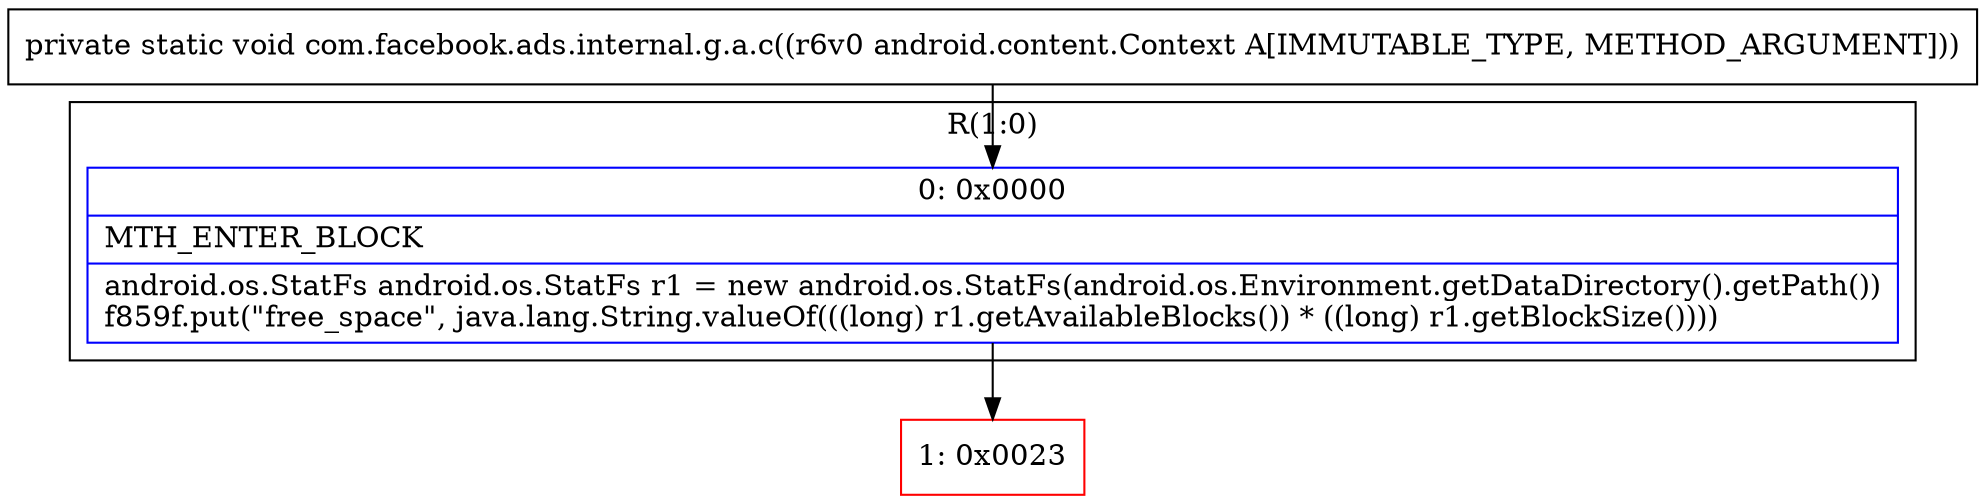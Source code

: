digraph "CFG forcom.facebook.ads.internal.g.a.c(Landroid\/content\/Context;)V" {
subgraph cluster_Region_754549729 {
label = "R(1:0)";
node [shape=record,color=blue];
Node_0 [shape=record,label="{0\:\ 0x0000|MTH_ENTER_BLOCK\l|android.os.StatFs android.os.StatFs r1 = new android.os.StatFs(android.os.Environment.getDataDirectory().getPath())\lf859f.put(\"free_space\", java.lang.String.valueOf(((long) r1.getAvailableBlocks()) * ((long) r1.getBlockSize())))\l}"];
}
Node_1 [shape=record,color=red,label="{1\:\ 0x0023}"];
MethodNode[shape=record,label="{private static void com.facebook.ads.internal.g.a.c((r6v0 android.content.Context A[IMMUTABLE_TYPE, METHOD_ARGUMENT])) }"];
MethodNode -> Node_0;
Node_0 -> Node_1;
}

